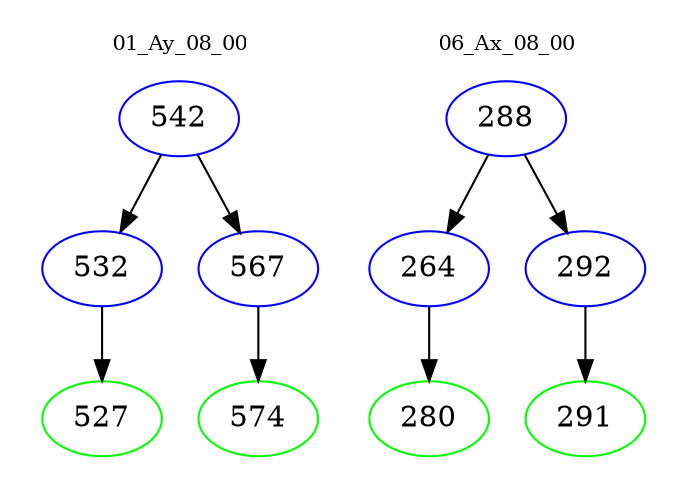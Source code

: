 digraph{
subgraph cluster_0 {
color = white
label = "01_Ay_08_00";
fontsize=10;
T0_542 [label="542", color="blue"]
T0_542 -> T0_532 [color="black"]
T0_532 [label="532", color="blue"]
T0_532 -> T0_527 [color="black"]
T0_527 [label="527", color="green"]
T0_542 -> T0_567 [color="black"]
T0_567 [label="567", color="blue"]
T0_567 -> T0_574 [color="black"]
T0_574 [label="574", color="green"]
}
subgraph cluster_1 {
color = white
label = "06_Ax_08_00";
fontsize=10;
T1_288 [label="288", color="blue"]
T1_288 -> T1_264 [color="black"]
T1_264 [label="264", color="blue"]
T1_264 -> T1_280 [color="black"]
T1_280 [label="280", color="green"]
T1_288 -> T1_292 [color="black"]
T1_292 [label="292", color="blue"]
T1_292 -> T1_291 [color="black"]
T1_291 [label="291", color="green"]
}
}
